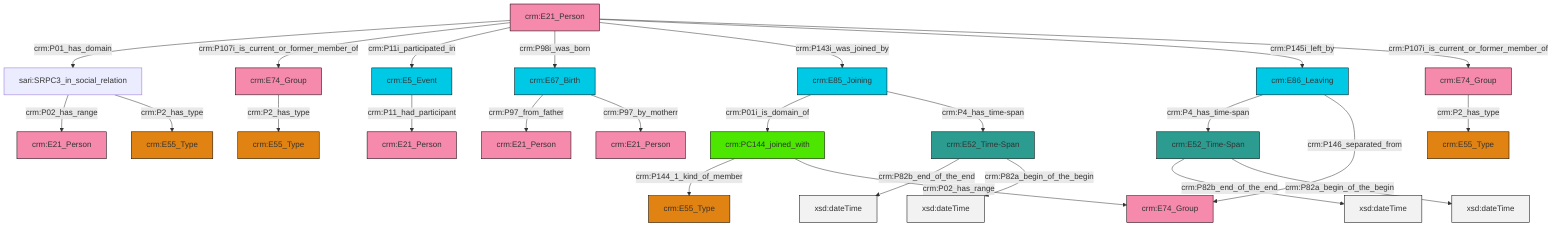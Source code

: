 graph TD
classDef Literal fill:#f2f2f2,stroke:#000000;
classDef CRM_Entity fill:#FFFFFF,stroke:#000000;
classDef Temporal_Entity fill:#00C9E6, stroke:#000000;
classDef Type fill:#E18312, stroke:#000000;
classDef Time-Span fill:#2C9C91, stroke:#000000;
classDef Appellation fill:#FFEB7F, stroke:#000000;
classDef Place fill:#008836, stroke:#000000;
classDef Persistent_Item fill:#B266B2, stroke:#000000;
classDef Conceptual_Object fill:#FFD700, stroke:#000000;
classDef Physical_Thing fill:#D2B48C, stroke:#000000;
classDef Actor fill:#f58aad, stroke:#000000;
classDef PC_Classes fill:#4ce600, stroke:#000000;
classDef Multi fill:#cccccc,stroke:#000000;

0["crm:PC144_joined_with"]:::PC_Classes -->|crm:P144_1_kind_of_member| 1["crm:E55_Type"]:::Type
2["crm:E74_Group"]:::Actor -->|crm:P2_has_type| 3["crm:E55_Type"]:::Type
4["crm:E74_Group"]:::Actor -->|crm:P2_has_type| 5["crm:E55_Type"]:::Type
0["crm:PC144_joined_with"]:::PC_Classes -->|crm:P02_has_range| 6["crm:E74_Group"]:::Actor
8["crm:E21_Person"]:::Actor -->|crm:P01_has_domain| 9["sari:SRPC3_in_social_relation"]:::Default
8["crm:E21_Person"]:::Actor -->|crm:P107i_is_current_or_former_member_of| 4["crm:E74_Group"]:::Actor
8["crm:E21_Person"]:::Actor -->|crm:P11i_participated_in| 20["crm:E5_Event"]:::Temporal_Entity
21["crm:E52_Time-Span"]:::Time-Span -->|crm:P82b_end_of_the_end| 22[xsd:dateTime]:::Literal
11["crm:E86_Leaving"]:::Temporal_Entity -->|crm:P4_has_time-span| 24["crm:E52_Time-Span"]:::Time-Span
20["crm:E5_Event"]:::Temporal_Entity -->|crm:P11_had_participant| 25["crm:E21_Person"]:::Actor
8["crm:E21_Person"]:::Actor -->|crm:P98i_was_born| 29["crm:E67_Birth"]:::Temporal_Entity
8["crm:E21_Person"]:::Actor -->|crm:P143i_was_joined_by| 16["crm:E85_Joining"]:::Temporal_Entity
29["crm:E67_Birth"]:::Temporal_Entity -->|crm:P97_from_father| 13["crm:E21_Person"]:::Actor
24["crm:E52_Time-Span"]:::Time-Span -->|crm:P82b_end_of_the_end| 31[xsd:dateTime]:::Literal
29["crm:E67_Birth"]:::Temporal_Entity -->|crm:P97_by_motherr| 33["crm:E21_Person"]:::Actor
8["crm:E21_Person"]:::Actor -->|crm:P145i_left_by| 11["crm:E86_Leaving"]:::Temporal_Entity
24["crm:E52_Time-Span"]:::Time-Span -->|crm:P82a_begin_of_the_begin| 35[xsd:dateTime]:::Literal
16["crm:E85_Joining"]:::Temporal_Entity -->|crm:P01i_is_domain_of| 0["crm:PC144_joined_with"]:::PC_Classes
16["crm:E85_Joining"]:::Temporal_Entity -->|crm:P4_has_time-span| 21["crm:E52_Time-Span"]:::Time-Span
9["sari:SRPC3_in_social_relation"]:::Default -->|crm:P02_has_range| 37["crm:E21_Person"]:::Actor
11["crm:E86_Leaving"]:::Temporal_Entity -->|crm:P146_separated_from| 6["crm:E74_Group"]:::Actor
9["sari:SRPC3_in_social_relation"]:::Default -->|crm:P2_has_type| 26["crm:E55_Type"]:::Type
8["crm:E21_Person"]:::Actor -->|crm:P107i_is_current_or_former_member_of| 2["crm:E74_Group"]:::Actor
21["crm:E52_Time-Span"]:::Time-Span -->|crm:P82a_begin_of_the_begin| 44[xsd:dateTime]:::Literal